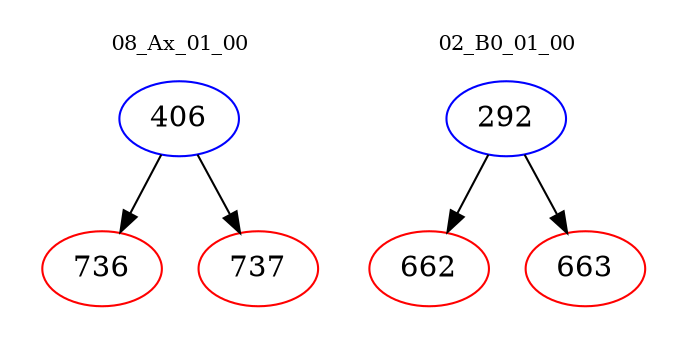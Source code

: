 digraph{
subgraph cluster_0 {
color = white
label = "08_Ax_01_00";
fontsize=10;
T0_406 [label="406", color="blue"]
T0_406 -> T0_736 [color="black"]
T0_736 [label="736", color="red"]
T0_406 -> T0_737 [color="black"]
T0_737 [label="737", color="red"]
}
subgraph cluster_1 {
color = white
label = "02_B0_01_00";
fontsize=10;
T1_292 [label="292", color="blue"]
T1_292 -> T1_662 [color="black"]
T1_662 [label="662", color="red"]
T1_292 -> T1_663 [color="black"]
T1_663 [label="663", color="red"]
}
}
